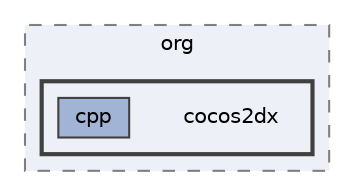 digraph "external/spine-runtimes/spine-cocos2dx/example/proj.android/app/src/org/cocos2dx"
{
 // LATEX_PDF_SIZE
  bgcolor="transparent";
  edge [fontname=Helvetica,fontsize=10,labelfontname=Helvetica,labelfontsize=10];
  node [fontname=Helvetica,fontsize=10,shape=box,height=0.2,width=0.4];
  compound=true
  subgraph clusterdir_63d09ce752e0670eba4b949f248a4c08 {
    graph [ bgcolor="#edf0f7", pencolor="grey50", label="org", fontname=Helvetica,fontsize=10 style="filled,dashed", URL="dir_63d09ce752e0670eba4b949f248a4c08.html",tooltip=""]
  subgraph clusterdir_5ae197faac64e083b2c08774a1d7a8ab {
    graph [ bgcolor="#edf0f7", pencolor="grey25", label="", fontname=Helvetica,fontsize=10 style="filled,bold", URL="dir_5ae197faac64e083b2c08774a1d7a8ab.html",tooltip=""]
    dir_5ae197faac64e083b2c08774a1d7a8ab [shape=plaintext, label="cocos2dx"];
  dir_e388c8d9fc3900e1cfaab8660aeea8ee [label="cpp", fillcolor="#a2b4d6", color="grey25", style="filled", URL="dir_e388c8d9fc3900e1cfaab8660aeea8ee.html",tooltip=""];
  }
  }
}
